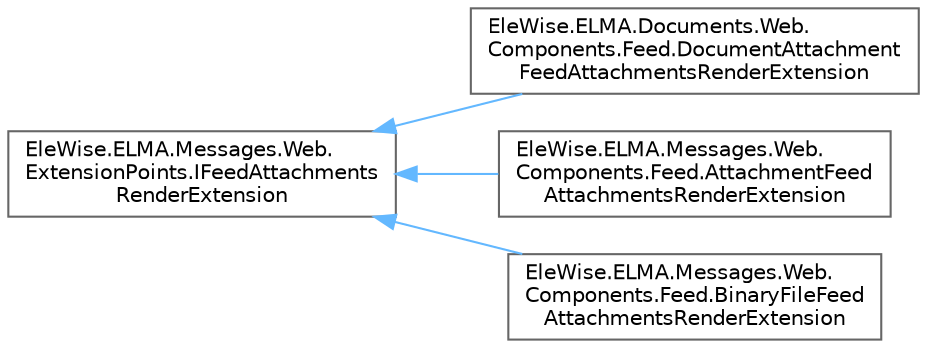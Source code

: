 digraph "Graphical Class Hierarchy"
{
 // LATEX_PDF_SIZE
  bgcolor="transparent";
  edge [fontname=Helvetica,fontsize=10,labelfontname=Helvetica,labelfontsize=10];
  node [fontname=Helvetica,fontsize=10,shape=box,height=0.2,width=0.4];
  rankdir="LR";
  Node0 [id="Node000000",label="EleWise.ELMA.Messages.Web.\lExtensionPoints.IFeedAttachments\lRenderExtension",height=0.2,width=0.4,color="grey40", fillcolor="white", style="filled",URL="$interface_ele_wise_1_1_e_l_m_a_1_1_messages_1_1_web_1_1_extension_points_1_1_i_feed_attachments_render_extension.html",tooltip="Точка расширения для генерации html разметки вложений (веб-часть)"];
  Node0 -> Node1 [id="edge1033_Node000000_Node000001",dir="back",color="steelblue1",style="solid",tooltip=" "];
  Node1 [id="Node000001",label="EleWise.ELMA.Documents.Web.\lComponents.Feed.DocumentAttachment\lFeedAttachmentsRenderExtension",height=0.2,width=0.4,color="grey40", fillcolor="white", style="filled",URL="$class_ele_wise_1_1_e_l_m_a_1_1_documents_1_1_web_1_1_components_1_1_feed_1_1_document_attachment7c87037e4f6696de572589758d74c85c.html",tooltip="Точка расширения для генерации html разметки вложения типа \"Документ\" (веб-часть)"];
  Node0 -> Node2 [id="edge1034_Node000000_Node000002",dir="back",color="steelblue1",style="solid",tooltip=" "];
  Node2 [id="Node000002",label="EleWise.ELMA.Messages.Web.\lComponents.Feed.AttachmentFeed\lAttachmentsRenderExtension",height=0.2,width=0.4,color="grey40", fillcolor="white", style="filled",URL="$class_ele_wise_1_1_e_l_m_a_1_1_messages_1_1_web_1_1_components_1_1_feed_1_1_attachment_feed_attachments_render_extension.html",tooltip="Точка расширения для генерации html разметки вложения типа \"Вложение\" (веб-часть)"];
  Node0 -> Node3 [id="edge1035_Node000000_Node000003",dir="back",color="steelblue1",style="solid",tooltip=" "];
  Node3 [id="Node000003",label="EleWise.ELMA.Messages.Web.\lComponents.Feed.BinaryFileFeed\lAttachmentsRenderExtension",height=0.2,width=0.4,color="grey40", fillcolor="white", style="filled",URL="$class_ele_wise_1_1_e_l_m_a_1_1_messages_1_1_web_1_1_components_1_1_feed_1_1_binary_file_feed_attachments_render_extension.html",tooltip="Точка расширения для генерации html разметки вложения типа \"Бинарный файл\" (веб-часть)"];
}
